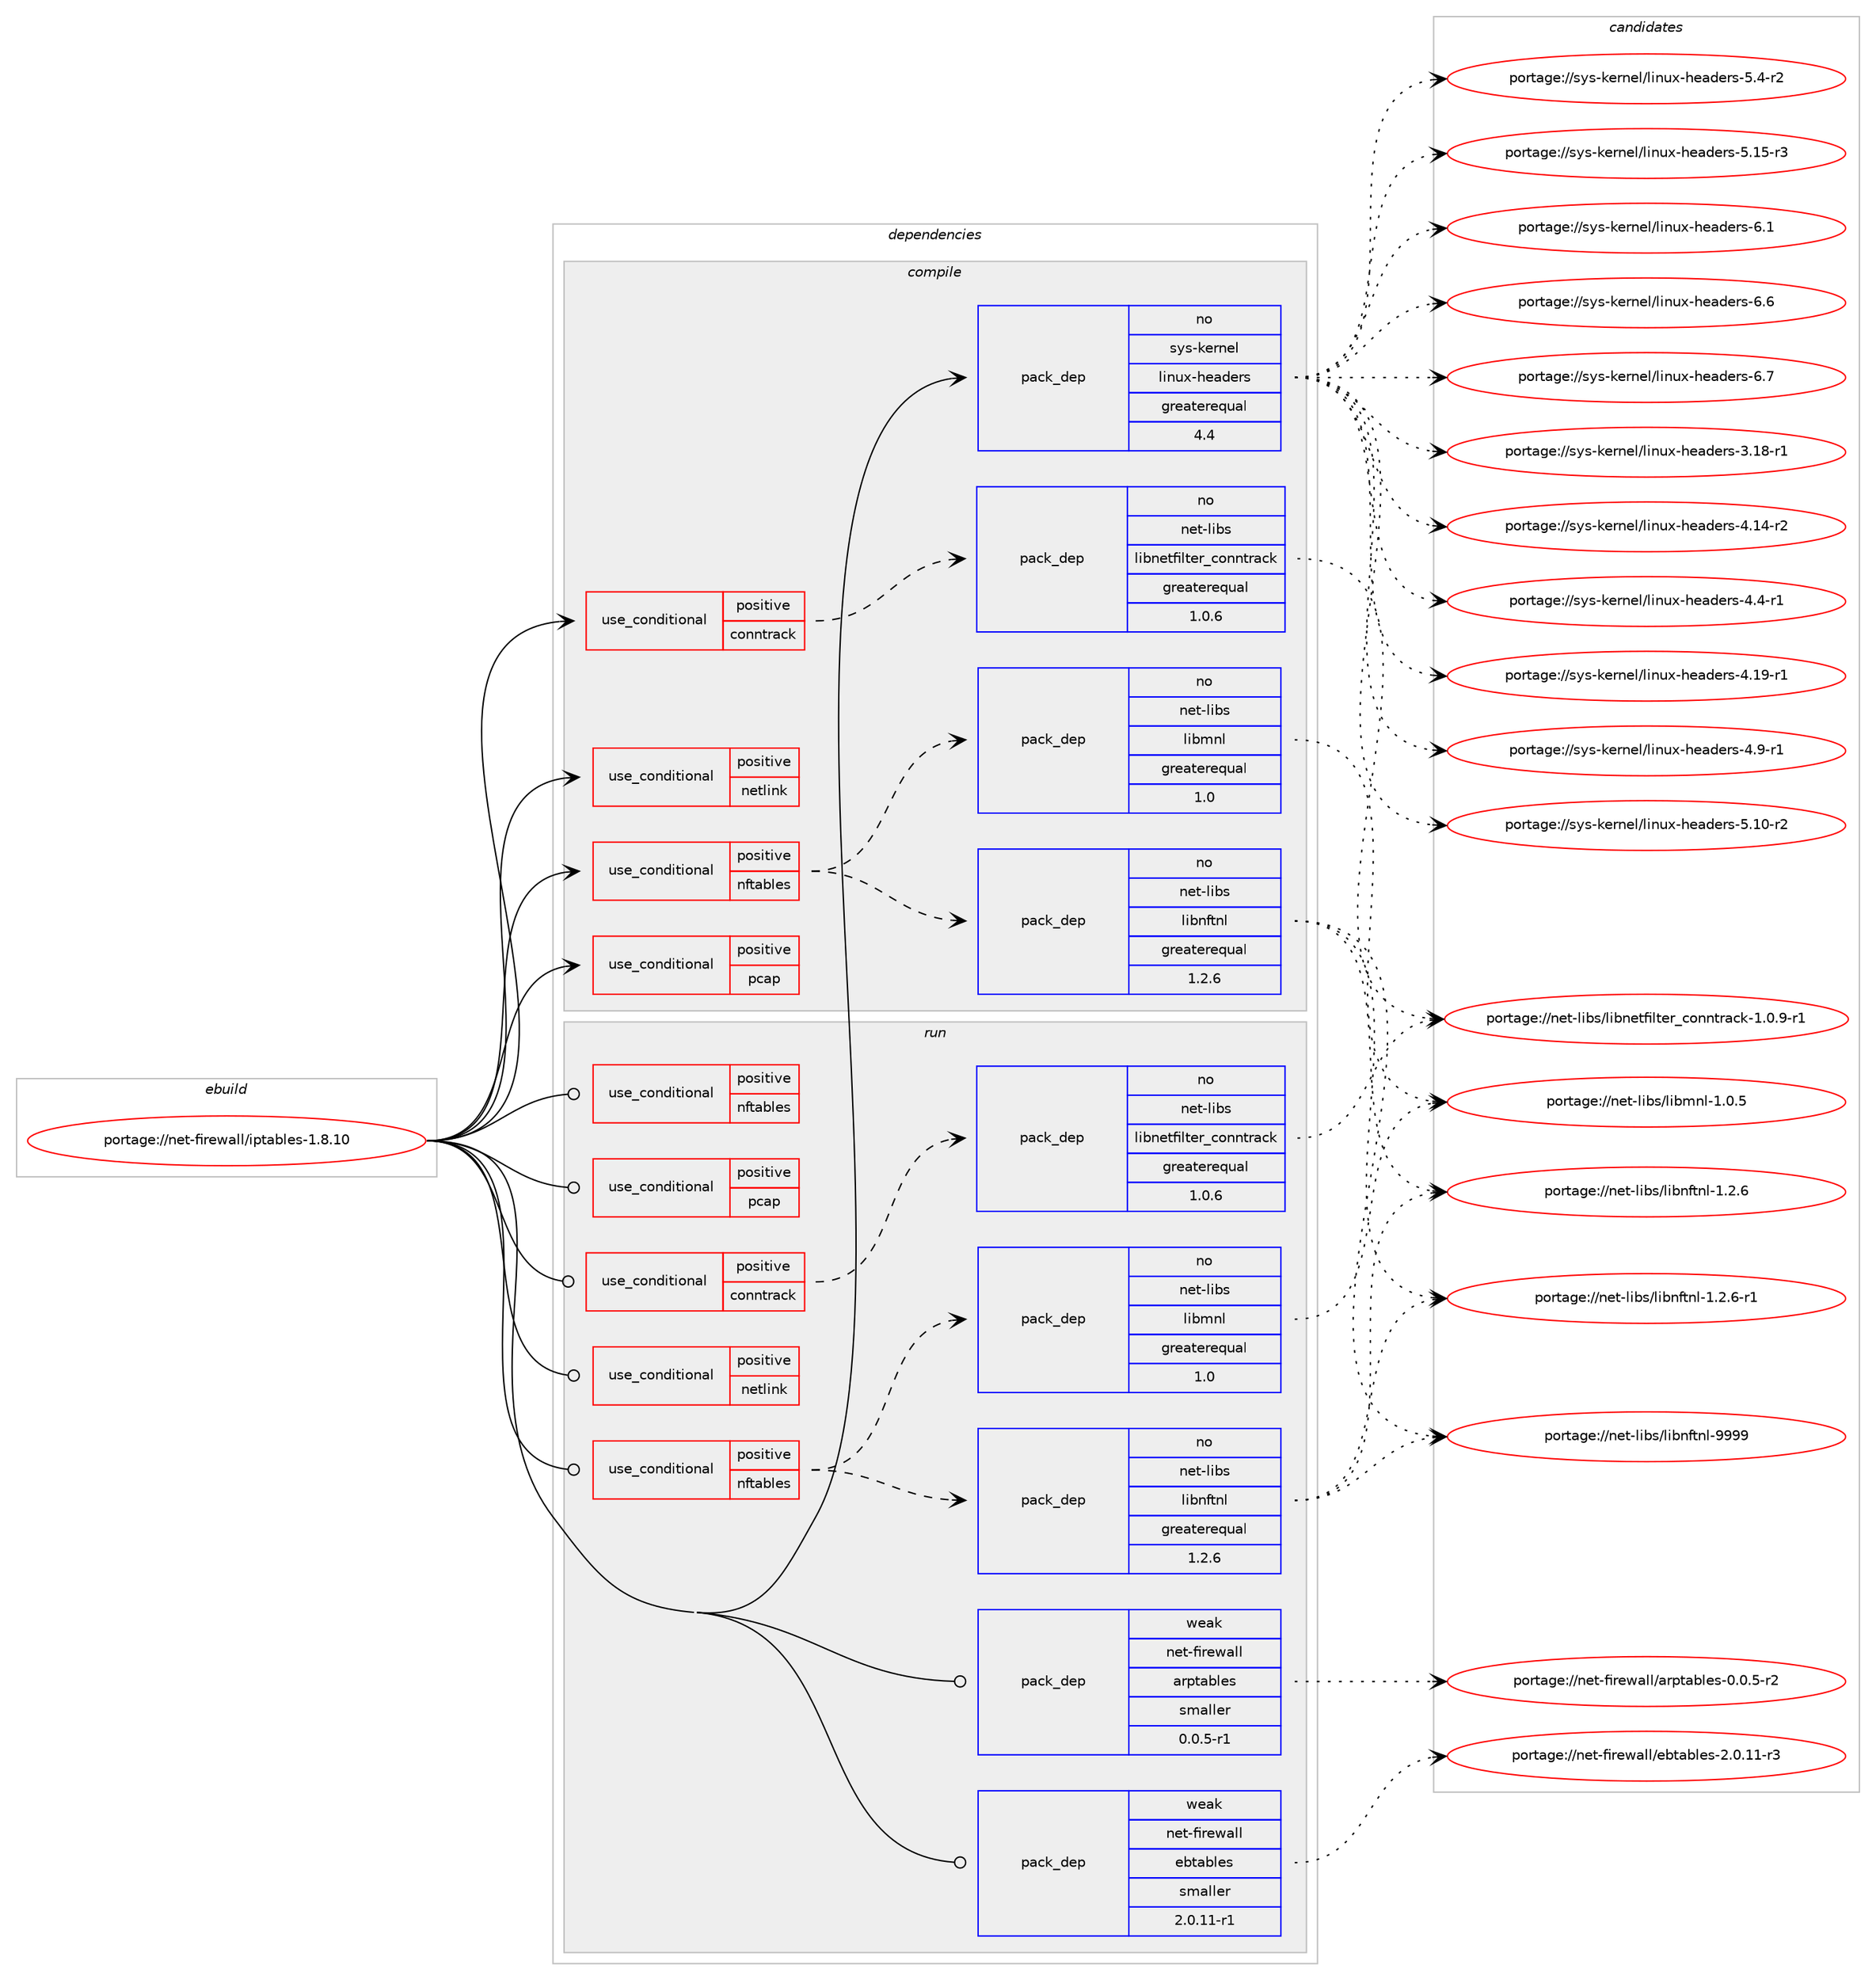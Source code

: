 digraph prolog {

# *************
# Graph options
# *************

newrank=true;
concentrate=true;
compound=true;
graph [rankdir=LR,fontname=Helvetica,fontsize=10,ranksep=1.5];#, ranksep=2.5, nodesep=0.2];
edge  [arrowhead=vee];
node  [fontname=Helvetica,fontsize=10];

# **********
# The ebuild
# **********

subgraph cluster_leftcol {
color=gray;
rank=same;
label=<<i>ebuild</i>>;
id [label="portage://net-firewall/iptables-1.8.10", color=red, width=4, href="../net-firewall/iptables-1.8.10.svg"];
}

# ****************
# The dependencies
# ****************

subgraph cluster_midcol {
color=gray;
label=<<i>dependencies</i>>;
subgraph cluster_compile {
fillcolor="#eeeeee";
style=filled;
label=<<i>compile</i>>;
subgraph cond289 {
dependency360 [label=<<TABLE BORDER="0" CELLBORDER="1" CELLSPACING="0" CELLPADDING="4"><TR><TD ROWSPAN="3" CELLPADDING="10">use_conditional</TD></TR><TR><TD>positive</TD></TR><TR><TD>conntrack</TD></TR></TABLE>>, shape=none, color=red];
subgraph pack64 {
dependency361 [label=<<TABLE BORDER="0" CELLBORDER="1" CELLSPACING="0" CELLPADDING="4" WIDTH="220"><TR><TD ROWSPAN="6" CELLPADDING="30">pack_dep</TD></TR><TR><TD WIDTH="110">no</TD></TR><TR><TD>net-libs</TD></TR><TR><TD>libnetfilter_conntrack</TD></TR><TR><TD>greaterequal</TD></TR><TR><TD>1.0.6</TD></TR></TABLE>>, shape=none, color=blue];
}
dependency360:e -> dependency361:w [weight=20,style="dashed",arrowhead="vee"];
}
id:e -> dependency360:w [weight=20,style="solid",arrowhead="vee"];
subgraph cond290 {
dependency362 [label=<<TABLE BORDER="0" CELLBORDER="1" CELLSPACING="0" CELLPADDING="4"><TR><TD ROWSPAN="3" CELLPADDING="10">use_conditional</TD></TR><TR><TD>positive</TD></TR><TR><TD>netlink</TD></TR></TABLE>>, shape=none, color=red];
# *** BEGIN UNKNOWN DEPENDENCY TYPE (TODO) ***
# dependency362 -> package_dependency(portage://net-firewall/iptables-1.8.10,install,no,net-libs,libnfnetlink,none,[,,],[],[])
# *** END UNKNOWN DEPENDENCY TYPE (TODO) ***

}
id:e -> dependency362:w [weight=20,style="solid",arrowhead="vee"];
subgraph cond291 {
dependency363 [label=<<TABLE BORDER="0" CELLBORDER="1" CELLSPACING="0" CELLPADDING="4"><TR><TD ROWSPAN="3" CELLPADDING="10">use_conditional</TD></TR><TR><TD>positive</TD></TR><TR><TD>nftables</TD></TR></TABLE>>, shape=none, color=red];
subgraph pack65 {
dependency364 [label=<<TABLE BORDER="0" CELLBORDER="1" CELLSPACING="0" CELLPADDING="4" WIDTH="220"><TR><TD ROWSPAN="6" CELLPADDING="30">pack_dep</TD></TR><TR><TD WIDTH="110">no</TD></TR><TR><TD>net-libs</TD></TR><TR><TD>libmnl</TD></TR><TR><TD>greaterequal</TD></TR><TR><TD>1.0</TD></TR></TABLE>>, shape=none, color=blue];
}
dependency363:e -> dependency364:w [weight=20,style="dashed",arrowhead="vee"];
subgraph pack66 {
dependency365 [label=<<TABLE BORDER="0" CELLBORDER="1" CELLSPACING="0" CELLPADDING="4" WIDTH="220"><TR><TD ROWSPAN="6" CELLPADDING="30">pack_dep</TD></TR><TR><TD WIDTH="110">no</TD></TR><TR><TD>net-libs</TD></TR><TR><TD>libnftnl</TD></TR><TR><TD>greaterequal</TD></TR><TR><TD>1.2.6</TD></TR></TABLE>>, shape=none, color=blue];
}
dependency363:e -> dependency365:w [weight=20,style="dashed",arrowhead="vee"];
}
id:e -> dependency363:w [weight=20,style="solid",arrowhead="vee"];
subgraph cond292 {
dependency366 [label=<<TABLE BORDER="0" CELLBORDER="1" CELLSPACING="0" CELLPADDING="4"><TR><TD ROWSPAN="3" CELLPADDING="10">use_conditional</TD></TR><TR><TD>positive</TD></TR><TR><TD>pcap</TD></TR></TABLE>>, shape=none, color=red];
# *** BEGIN UNKNOWN DEPENDENCY TYPE (TODO) ***
# dependency366 -> package_dependency(portage://net-firewall/iptables-1.8.10,install,no,net-libs,libpcap,none,[,,],[],[])
# *** END UNKNOWN DEPENDENCY TYPE (TODO) ***

}
id:e -> dependency366:w [weight=20,style="solid",arrowhead="vee"];
subgraph pack67 {
dependency367 [label=<<TABLE BORDER="0" CELLBORDER="1" CELLSPACING="0" CELLPADDING="4" WIDTH="220"><TR><TD ROWSPAN="6" CELLPADDING="30">pack_dep</TD></TR><TR><TD WIDTH="110">no</TD></TR><TR><TD>sys-kernel</TD></TR><TR><TD>linux-headers</TD></TR><TR><TD>greaterequal</TD></TR><TR><TD>4.4</TD></TR></TABLE>>, shape=none, color=blue];
}
id:e -> dependency367:w [weight=20,style="solid",arrowhead="vee"];
# *** BEGIN UNKNOWN DEPENDENCY TYPE (TODO) ***
# id -> package_dependency(portage://net-firewall/iptables-1.8.10,install,no,virtual,os-headers,none,[,,],[],[])
# *** END UNKNOWN DEPENDENCY TYPE (TODO) ***

}
subgraph cluster_compileandrun {
fillcolor="#eeeeee";
style=filled;
label=<<i>compile and run</i>>;
}
subgraph cluster_run {
fillcolor="#eeeeee";
style=filled;
label=<<i>run</i>>;
subgraph cond293 {
dependency368 [label=<<TABLE BORDER="0" CELLBORDER="1" CELLSPACING="0" CELLPADDING="4"><TR><TD ROWSPAN="3" CELLPADDING="10">use_conditional</TD></TR><TR><TD>positive</TD></TR><TR><TD>conntrack</TD></TR></TABLE>>, shape=none, color=red];
subgraph pack68 {
dependency369 [label=<<TABLE BORDER="0" CELLBORDER="1" CELLSPACING="0" CELLPADDING="4" WIDTH="220"><TR><TD ROWSPAN="6" CELLPADDING="30">pack_dep</TD></TR><TR><TD WIDTH="110">no</TD></TR><TR><TD>net-libs</TD></TR><TR><TD>libnetfilter_conntrack</TD></TR><TR><TD>greaterequal</TD></TR><TR><TD>1.0.6</TD></TR></TABLE>>, shape=none, color=blue];
}
dependency368:e -> dependency369:w [weight=20,style="dashed",arrowhead="vee"];
}
id:e -> dependency368:w [weight=20,style="solid",arrowhead="odot"];
subgraph cond294 {
dependency370 [label=<<TABLE BORDER="0" CELLBORDER="1" CELLSPACING="0" CELLPADDING="4"><TR><TD ROWSPAN="3" CELLPADDING="10">use_conditional</TD></TR><TR><TD>positive</TD></TR><TR><TD>netlink</TD></TR></TABLE>>, shape=none, color=red];
# *** BEGIN UNKNOWN DEPENDENCY TYPE (TODO) ***
# dependency370 -> package_dependency(portage://net-firewall/iptables-1.8.10,run,no,net-libs,libnfnetlink,none,[,,],[],[])
# *** END UNKNOWN DEPENDENCY TYPE (TODO) ***

}
id:e -> dependency370:w [weight=20,style="solid",arrowhead="odot"];
subgraph cond295 {
dependency371 [label=<<TABLE BORDER="0" CELLBORDER="1" CELLSPACING="0" CELLPADDING="4"><TR><TD ROWSPAN="3" CELLPADDING="10">use_conditional</TD></TR><TR><TD>positive</TD></TR><TR><TD>nftables</TD></TR></TABLE>>, shape=none, color=red];
subgraph pack69 {
dependency372 [label=<<TABLE BORDER="0" CELLBORDER="1" CELLSPACING="0" CELLPADDING="4" WIDTH="220"><TR><TD ROWSPAN="6" CELLPADDING="30">pack_dep</TD></TR><TR><TD WIDTH="110">no</TD></TR><TR><TD>net-libs</TD></TR><TR><TD>libmnl</TD></TR><TR><TD>greaterequal</TD></TR><TR><TD>1.0</TD></TR></TABLE>>, shape=none, color=blue];
}
dependency371:e -> dependency372:w [weight=20,style="dashed",arrowhead="vee"];
subgraph pack70 {
dependency373 [label=<<TABLE BORDER="0" CELLBORDER="1" CELLSPACING="0" CELLPADDING="4" WIDTH="220"><TR><TD ROWSPAN="6" CELLPADDING="30">pack_dep</TD></TR><TR><TD WIDTH="110">no</TD></TR><TR><TD>net-libs</TD></TR><TR><TD>libnftnl</TD></TR><TR><TD>greaterequal</TD></TR><TR><TD>1.2.6</TD></TR></TABLE>>, shape=none, color=blue];
}
dependency371:e -> dependency373:w [weight=20,style="dashed",arrowhead="vee"];
}
id:e -> dependency371:w [weight=20,style="solid",arrowhead="odot"];
subgraph cond296 {
dependency374 [label=<<TABLE BORDER="0" CELLBORDER="1" CELLSPACING="0" CELLPADDING="4"><TR><TD ROWSPAN="3" CELLPADDING="10">use_conditional</TD></TR><TR><TD>positive</TD></TR><TR><TD>nftables</TD></TR></TABLE>>, shape=none, color=red];
# *** BEGIN UNKNOWN DEPENDENCY TYPE (TODO) ***
# dependency374 -> package_dependency(portage://net-firewall/iptables-1.8.10,run,no,net-misc,ethertypes,none,[,,],[],[])
# *** END UNKNOWN DEPENDENCY TYPE (TODO) ***

}
id:e -> dependency374:w [weight=20,style="solid",arrowhead="odot"];
subgraph cond297 {
dependency375 [label=<<TABLE BORDER="0" CELLBORDER="1" CELLSPACING="0" CELLPADDING="4"><TR><TD ROWSPAN="3" CELLPADDING="10">use_conditional</TD></TR><TR><TD>positive</TD></TR><TR><TD>pcap</TD></TR></TABLE>>, shape=none, color=red];
# *** BEGIN UNKNOWN DEPENDENCY TYPE (TODO) ***
# dependency375 -> package_dependency(portage://net-firewall/iptables-1.8.10,run,no,net-libs,libpcap,none,[,,],[],[])
# *** END UNKNOWN DEPENDENCY TYPE (TODO) ***

}
id:e -> dependency375:w [weight=20,style="solid",arrowhead="odot"];
subgraph pack71 {
dependency376 [label=<<TABLE BORDER="0" CELLBORDER="1" CELLSPACING="0" CELLPADDING="4" WIDTH="220"><TR><TD ROWSPAN="6" CELLPADDING="30">pack_dep</TD></TR><TR><TD WIDTH="110">weak</TD></TR><TR><TD>net-firewall</TD></TR><TR><TD>arptables</TD></TR><TR><TD>smaller</TD></TR><TR><TD>0.0.5-r1</TD></TR></TABLE>>, shape=none, color=blue];
}
id:e -> dependency376:w [weight=20,style="solid",arrowhead="odot"];
subgraph pack72 {
dependency377 [label=<<TABLE BORDER="0" CELLBORDER="1" CELLSPACING="0" CELLPADDING="4" WIDTH="220"><TR><TD ROWSPAN="6" CELLPADDING="30">pack_dep</TD></TR><TR><TD WIDTH="110">weak</TD></TR><TR><TD>net-firewall</TD></TR><TR><TD>ebtables</TD></TR><TR><TD>smaller</TD></TR><TR><TD>2.0.11-r1</TD></TR></TABLE>>, shape=none, color=blue];
}
id:e -> dependency377:w [weight=20,style="solid",arrowhead="odot"];
}
}

# **************
# The candidates
# **************

subgraph cluster_choices {
rank=same;
color=gray;
label=<<i>candidates</i>>;

subgraph choice64 {
color=black;
nodesep=1;
choice11010111645108105981154710810598110101116102105108116101114959911111011011611497991074549464846574511449 [label="portage://net-libs/libnetfilter_conntrack-1.0.9-r1", color=red, width=4,href="../net-libs/libnetfilter_conntrack-1.0.9-r1.svg"];
dependency361:e -> choice11010111645108105981154710810598110101116102105108116101114959911111011011611497991074549464846574511449:w [style=dotted,weight="100"];
}
subgraph choice65 {
color=black;
nodesep=1;
choice11010111645108105981154710810598109110108454946484653 [label="portage://net-libs/libmnl-1.0.5", color=red, width=4,href="../net-libs/libmnl-1.0.5.svg"];
dependency364:e -> choice11010111645108105981154710810598109110108454946484653:w [style=dotted,weight="100"];
}
subgraph choice66 {
color=black;
nodesep=1;
choice11010111645108105981154710810598110102116110108454946504654 [label="portage://net-libs/libnftnl-1.2.6", color=red, width=4,href="../net-libs/libnftnl-1.2.6.svg"];
choice110101116451081059811547108105981101021161101084549465046544511449 [label="portage://net-libs/libnftnl-1.2.6-r1", color=red, width=4,href="../net-libs/libnftnl-1.2.6-r1.svg"];
choice110101116451081059811547108105981101021161101084557575757 [label="portage://net-libs/libnftnl-9999", color=red, width=4,href="../net-libs/libnftnl-9999.svg"];
dependency365:e -> choice11010111645108105981154710810598110102116110108454946504654:w [style=dotted,weight="100"];
dependency365:e -> choice110101116451081059811547108105981101021161101084549465046544511449:w [style=dotted,weight="100"];
dependency365:e -> choice110101116451081059811547108105981101021161101084557575757:w [style=dotted,weight="100"];
}
subgraph choice67 {
color=black;
nodesep=1;
choice1151211154510710111411010110847108105110117120451041019710010111411545514649564511449 [label="portage://sys-kernel/linux-headers-3.18-r1", color=red, width=4,href="../sys-kernel/linux-headers-3.18-r1.svg"];
choice1151211154510710111411010110847108105110117120451041019710010111411545524649524511450 [label="portage://sys-kernel/linux-headers-4.14-r2", color=red, width=4,href="../sys-kernel/linux-headers-4.14-r2.svg"];
choice1151211154510710111411010110847108105110117120451041019710010111411545524649574511449 [label="portage://sys-kernel/linux-headers-4.19-r1", color=red, width=4,href="../sys-kernel/linux-headers-4.19-r1.svg"];
choice11512111545107101114110101108471081051101171204510410197100101114115455246524511449 [label="portage://sys-kernel/linux-headers-4.4-r1", color=red, width=4,href="../sys-kernel/linux-headers-4.4-r1.svg"];
choice11512111545107101114110101108471081051101171204510410197100101114115455246574511449 [label="portage://sys-kernel/linux-headers-4.9-r1", color=red, width=4,href="../sys-kernel/linux-headers-4.9-r1.svg"];
choice1151211154510710111411010110847108105110117120451041019710010111411545534649484511450 [label="portage://sys-kernel/linux-headers-5.10-r2", color=red, width=4,href="../sys-kernel/linux-headers-5.10-r2.svg"];
choice1151211154510710111411010110847108105110117120451041019710010111411545534649534511451 [label="portage://sys-kernel/linux-headers-5.15-r3", color=red, width=4,href="../sys-kernel/linux-headers-5.15-r3.svg"];
choice11512111545107101114110101108471081051101171204510410197100101114115455346524511450 [label="portage://sys-kernel/linux-headers-5.4-r2", color=red, width=4,href="../sys-kernel/linux-headers-5.4-r2.svg"];
choice1151211154510710111411010110847108105110117120451041019710010111411545544649 [label="portage://sys-kernel/linux-headers-6.1", color=red, width=4,href="../sys-kernel/linux-headers-6.1.svg"];
choice1151211154510710111411010110847108105110117120451041019710010111411545544654 [label="portage://sys-kernel/linux-headers-6.6", color=red, width=4,href="../sys-kernel/linux-headers-6.6.svg"];
choice1151211154510710111411010110847108105110117120451041019710010111411545544655 [label="portage://sys-kernel/linux-headers-6.7", color=red, width=4,href="../sys-kernel/linux-headers-6.7.svg"];
dependency367:e -> choice1151211154510710111411010110847108105110117120451041019710010111411545514649564511449:w [style=dotted,weight="100"];
dependency367:e -> choice1151211154510710111411010110847108105110117120451041019710010111411545524649524511450:w [style=dotted,weight="100"];
dependency367:e -> choice1151211154510710111411010110847108105110117120451041019710010111411545524649574511449:w [style=dotted,weight="100"];
dependency367:e -> choice11512111545107101114110101108471081051101171204510410197100101114115455246524511449:w [style=dotted,weight="100"];
dependency367:e -> choice11512111545107101114110101108471081051101171204510410197100101114115455246574511449:w [style=dotted,weight="100"];
dependency367:e -> choice1151211154510710111411010110847108105110117120451041019710010111411545534649484511450:w [style=dotted,weight="100"];
dependency367:e -> choice1151211154510710111411010110847108105110117120451041019710010111411545534649534511451:w [style=dotted,weight="100"];
dependency367:e -> choice11512111545107101114110101108471081051101171204510410197100101114115455346524511450:w [style=dotted,weight="100"];
dependency367:e -> choice1151211154510710111411010110847108105110117120451041019710010111411545544649:w [style=dotted,weight="100"];
dependency367:e -> choice1151211154510710111411010110847108105110117120451041019710010111411545544654:w [style=dotted,weight="100"];
dependency367:e -> choice1151211154510710111411010110847108105110117120451041019710010111411545544655:w [style=dotted,weight="100"];
}
subgraph choice68 {
color=black;
nodesep=1;
choice11010111645108105981154710810598110101116102105108116101114959911111011011611497991074549464846574511449 [label="portage://net-libs/libnetfilter_conntrack-1.0.9-r1", color=red, width=4,href="../net-libs/libnetfilter_conntrack-1.0.9-r1.svg"];
dependency369:e -> choice11010111645108105981154710810598110101116102105108116101114959911111011011611497991074549464846574511449:w [style=dotted,weight="100"];
}
subgraph choice69 {
color=black;
nodesep=1;
choice11010111645108105981154710810598109110108454946484653 [label="portage://net-libs/libmnl-1.0.5", color=red, width=4,href="../net-libs/libmnl-1.0.5.svg"];
dependency372:e -> choice11010111645108105981154710810598109110108454946484653:w [style=dotted,weight="100"];
}
subgraph choice70 {
color=black;
nodesep=1;
choice11010111645108105981154710810598110102116110108454946504654 [label="portage://net-libs/libnftnl-1.2.6", color=red, width=4,href="../net-libs/libnftnl-1.2.6.svg"];
choice110101116451081059811547108105981101021161101084549465046544511449 [label="portage://net-libs/libnftnl-1.2.6-r1", color=red, width=4,href="../net-libs/libnftnl-1.2.6-r1.svg"];
choice110101116451081059811547108105981101021161101084557575757 [label="portage://net-libs/libnftnl-9999", color=red, width=4,href="../net-libs/libnftnl-9999.svg"];
dependency373:e -> choice11010111645108105981154710810598110102116110108454946504654:w [style=dotted,weight="100"];
dependency373:e -> choice110101116451081059811547108105981101021161101084549465046544511449:w [style=dotted,weight="100"];
dependency373:e -> choice110101116451081059811547108105981101021161101084557575757:w [style=dotted,weight="100"];
}
subgraph choice71 {
color=black;
nodesep=1;
choice1101011164510210511410111997108108479711411211697981081011154548464846534511450 [label="portage://net-firewall/arptables-0.0.5-r2", color=red, width=4,href="../net-firewall/arptables-0.0.5-r2.svg"];
dependency376:e -> choice1101011164510210511410111997108108479711411211697981081011154548464846534511450:w [style=dotted,weight="100"];
}
subgraph choice72 {
color=black;
nodesep=1;
choice110101116451021051141011199710810847101981169798108101115455046484649494511451 [label="portage://net-firewall/ebtables-2.0.11-r3", color=red, width=4,href="../net-firewall/ebtables-2.0.11-r3.svg"];
dependency377:e -> choice110101116451021051141011199710810847101981169798108101115455046484649494511451:w [style=dotted,weight="100"];
}
}

}

